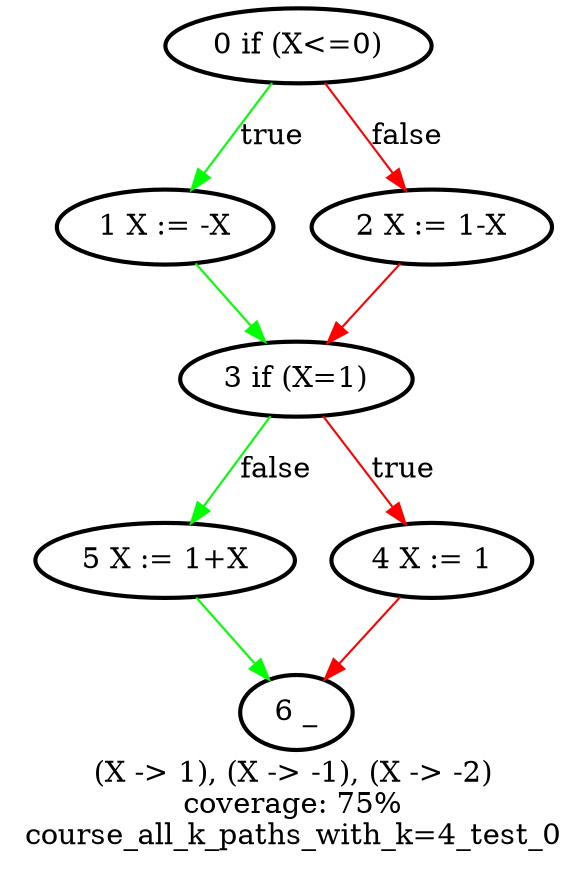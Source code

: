 digraph "course_all_k_paths_with_k=4_test_0" {
	label = "(X -> 1), (X -> -1), (X -> -2)
coverage: 75%
course_all_k_paths_with_k=4_test_0"
	"1 X := -X" [style = bold]
	"0 if (X<=0)" -> "1 X := -X" [label = true, color = green]
	"0 if (X<=0)" -> "2 X := 1-X" [label = false, color = red]
	"5 X := 1+X" [style = bold]
	"3 if (X=1)" [style = bold]
	"4 X := 1" [style = bold]
	"6 _" [style = bold]
	"2 X := 1-X" [style = bold]
	"3 if (X=1)" -> "4 X := 1" [label = true, color = red]
	"1 X := -X" -> "3 if (X=1)" [color = green]
	"4 X := 1" -> "6 _" [color = red]
	"0 if (X<=0)" [style = bold]
	"5 X := 1+X" -> "6 _" [color = green]
	"2 X := 1-X" -> "3 if (X=1)" [color = red]
	"3 if (X=1)" -> "5 X := 1+X" [label = false, color = green]
}